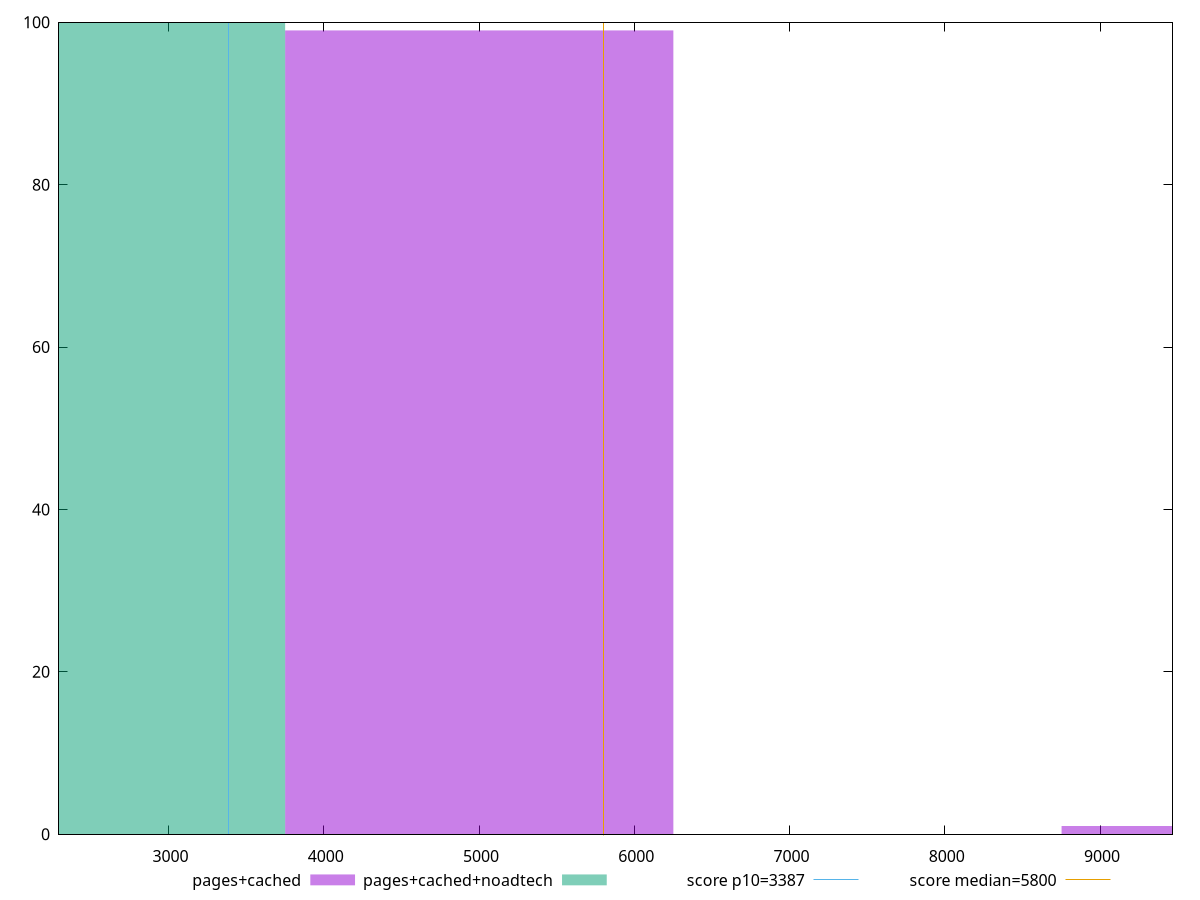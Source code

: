 reset

$pagesCached <<EOF
10002.666884253676 1
5001.333442126838 99
EOF

$pagesCachedNoadtech <<EOF
2500.666721063419 100
EOF

set key outside below
set boxwidth 2500.666721063419
set xrange [2294.4706096358664:9466.782442558258]
set yrange [0:100]
set trange [0:100]
set style fill transparent solid 0.5 noborder

set parametric
set terminal svg size 640, 500 enhanced background rgb 'white'
set output "report_00011_2021-02-09T10:53:21.242Z/speed-index/comparison/histogram/1_vs_2.svg"

plot $pagesCached title "pages+cached" with boxes, \
     $pagesCachedNoadtech title "pages+cached+noadtech" with boxes, \
     3387,t title "score p10=3387", \
     5800,t title "score median=5800"

reset
